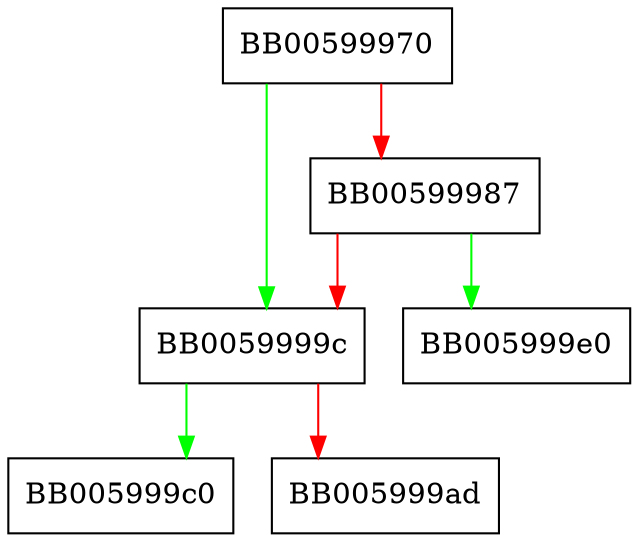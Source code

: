 digraph ecx_pkey_copy {
  node [shape="box"];
  graph [splines=ortho];
  BB00599970 -> BB0059999c [color="green"];
  BB00599970 -> BB00599987 [color="red"];
  BB00599987 -> BB005999e0 [color="green"];
  BB00599987 -> BB0059999c [color="red"];
  BB0059999c -> BB005999c0 [color="green"];
  BB0059999c -> BB005999ad [color="red"];
}